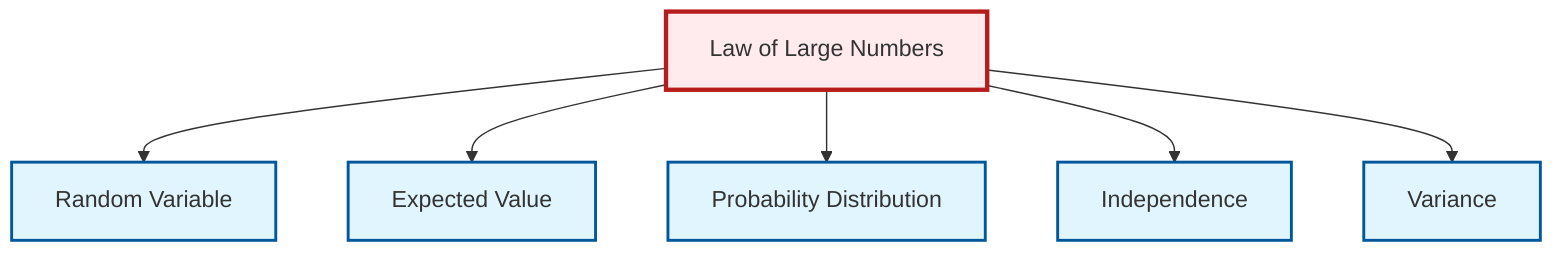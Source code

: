 graph TD
    classDef definition fill:#e1f5fe,stroke:#01579b,stroke-width:2px
    classDef theorem fill:#f3e5f5,stroke:#4a148c,stroke-width:2px
    classDef axiom fill:#fff3e0,stroke:#e65100,stroke-width:2px
    classDef example fill:#e8f5e9,stroke:#1b5e20,stroke-width:2px
    classDef current fill:#ffebee,stroke:#b71c1c,stroke-width:3px
    def-probability-distribution["Probability Distribution"]:::definition
    def-variance["Variance"]:::definition
    thm-law-of-large-numbers["Law of Large Numbers"]:::theorem
    def-expectation["Expected Value"]:::definition
    def-independence["Independence"]:::definition
    def-random-variable["Random Variable"]:::definition
    thm-law-of-large-numbers --> def-random-variable
    thm-law-of-large-numbers --> def-expectation
    thm-law-of-large-numbers --> def-probability-distribution
    thm-law-of-large-numbers --> def-independence
    thm-law-of-large-numbers --> def-variance
    class thm-law-of-large-numbers current